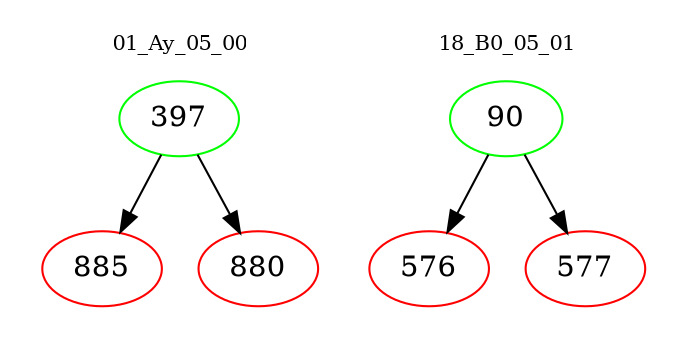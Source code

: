 digraph{
subgraph cluster_0 {
color = white
label = "01_Ay_05_00";
fontsize=10;
T0_397 [label="397", color="green"]
T0_397 -> T0_885 [color="black"]
T0_885 [label="885", color="red"]
T0_397 -> T0_880 [color="black"]
T0_880 [label="880", color="red"]
}
subgraph cluster_1 {
color = white
label = "18_B0_05_01";
fontsize=10;
T1_90 [label="90", color="green"]
T1_90 -> T1_576 [color="black"]
T1_576 [label="576", color="red"]
T1_90 -> T1_577 [color="black"]
T1_577 [label="577", color="red"]
}
}
